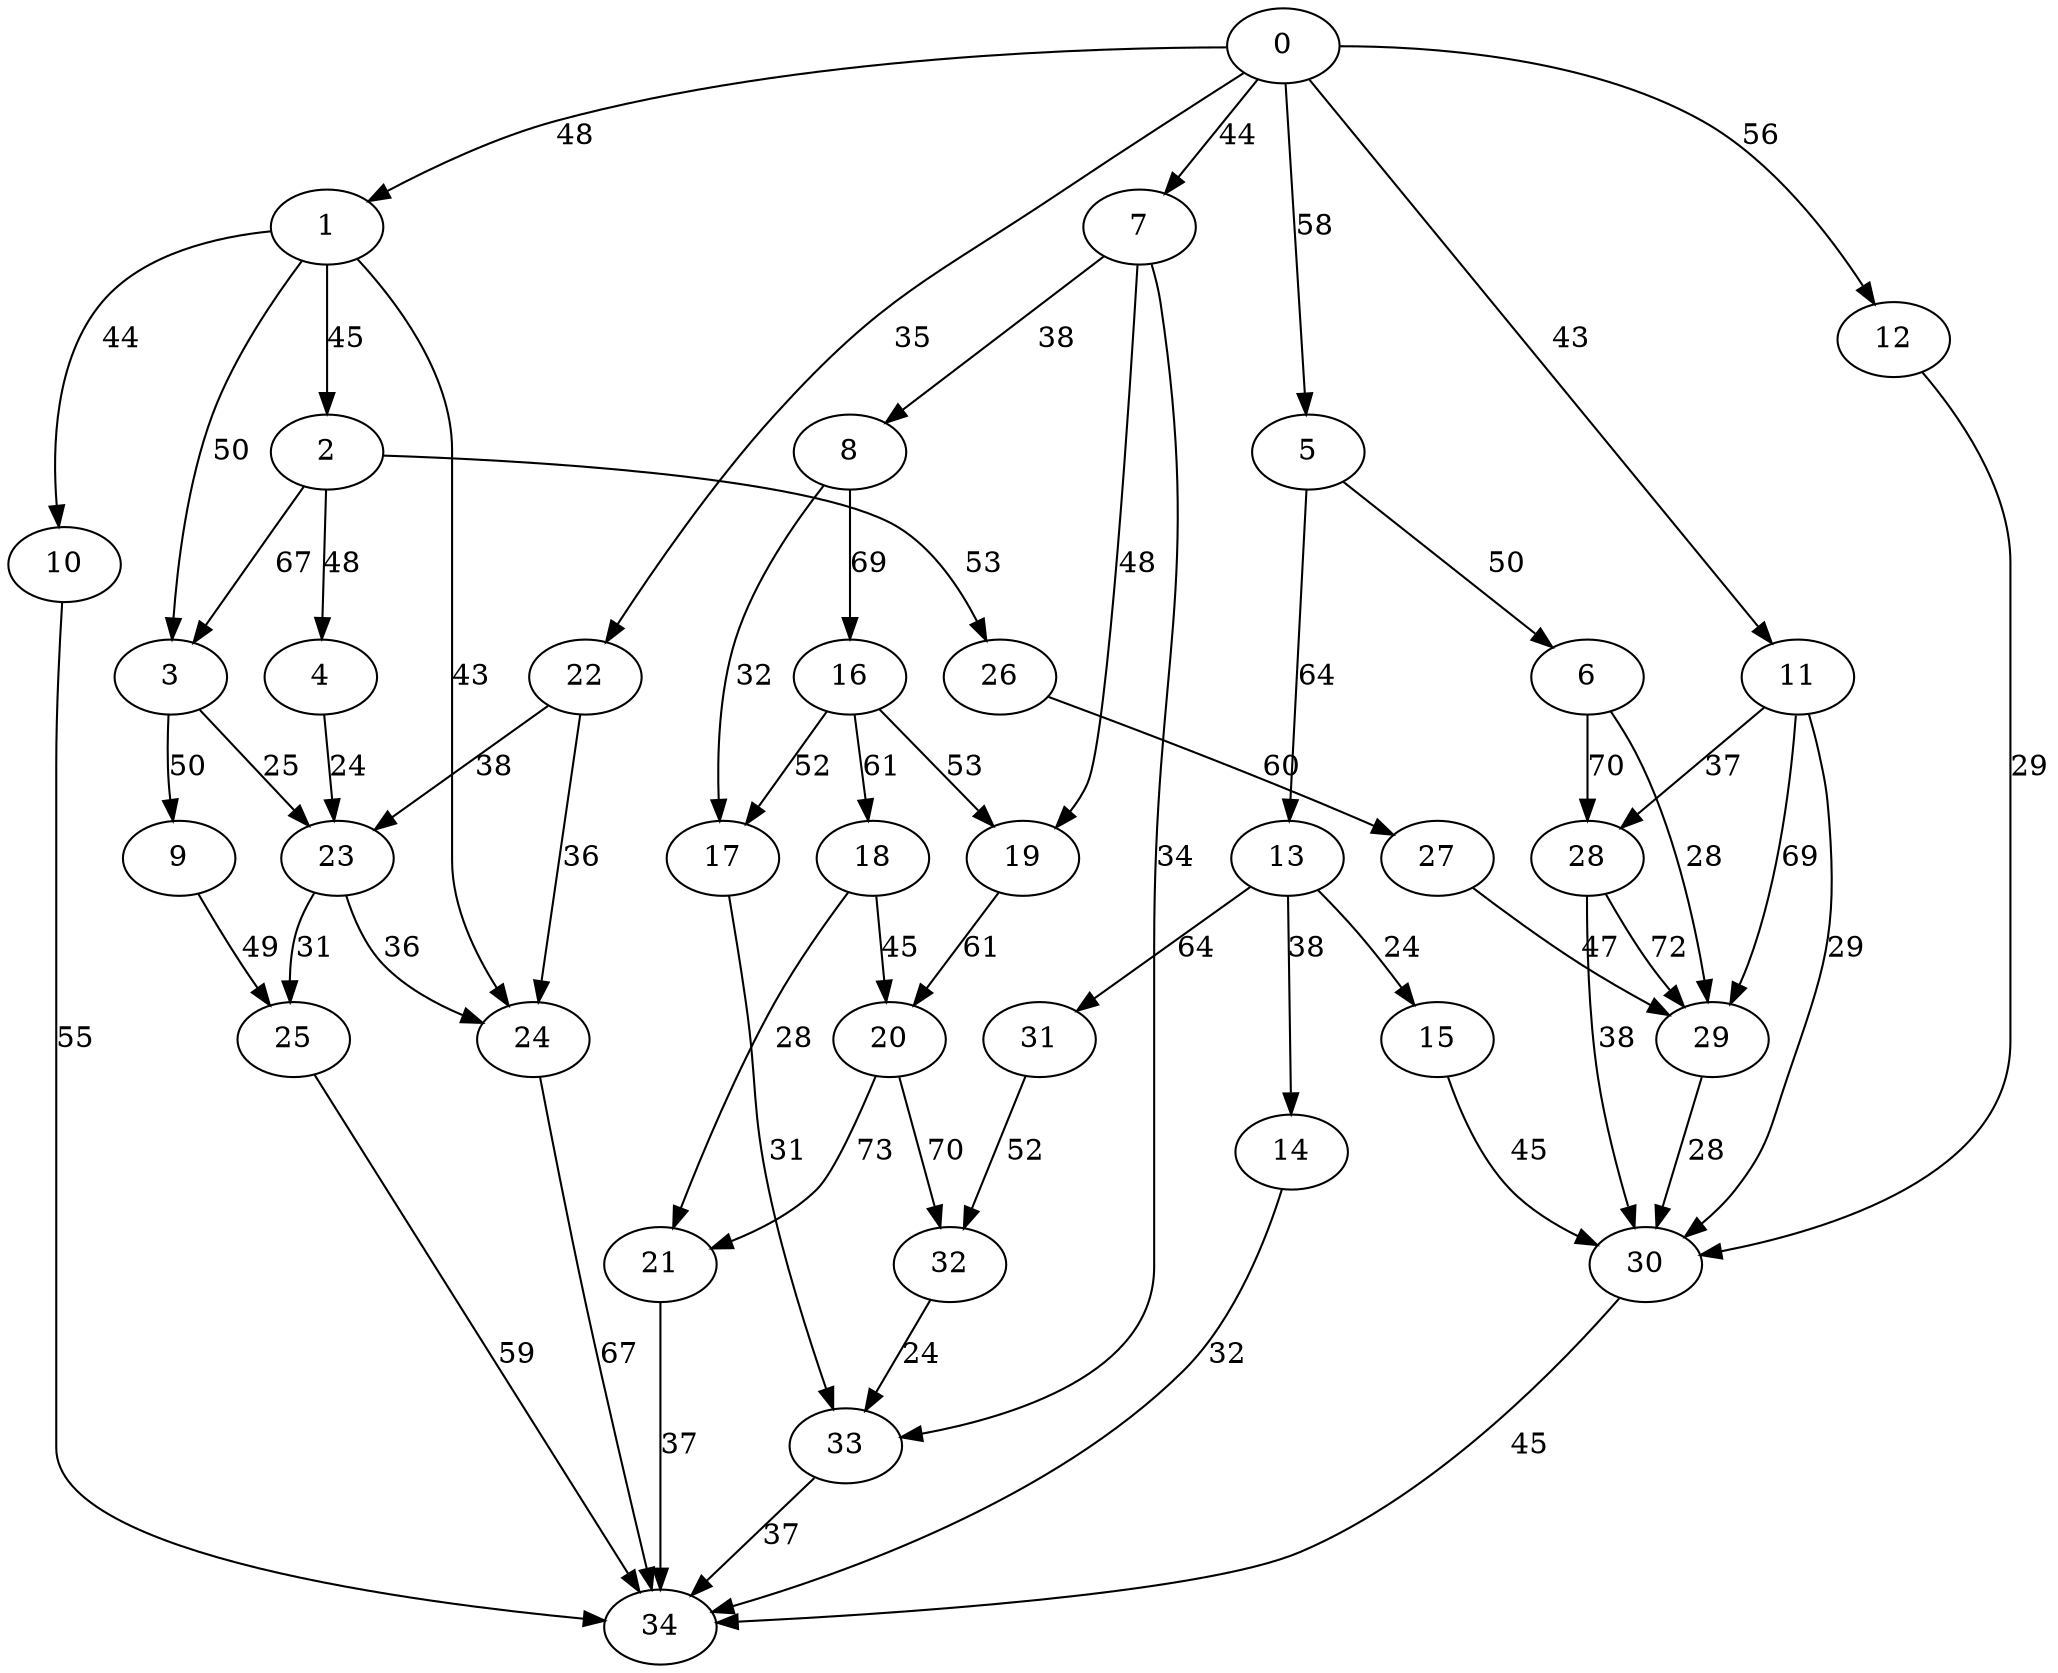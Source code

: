 digraph t40p3r7_16 {
0 -> 1 [ label = 48 ];
0 -> 5 [ label = 58 ];
0 -> 7 [ label = 44 ];
0 -> 11 [ label = 43 ];
0 -> 12 [ label = 56 ];
0 -> 22 [ label = 35 ];
1 -> 2 [ label = 45 ];
1 -> 3 [ label = 50 ];
1 -> 10 [ label = 44 ];
1 -> 24 [ label = 43 ];
2 -> 3 [ label = 67 ];
2 -> 4 [ label = 48 ];
2 -> 26 [ label = 53 ];
3 -> 9 [ label = 50 ];
3 -> 23 [ label = 25 ];
4 -> 23 [ label = 24 ];
5 -> 6 [ label = 50 ];
5 -> 13 [ label = 64 ];
6 -> 28 [ label = 70 ];
6 -> 29 [ label = 28 ];
7 -> 8 [ label = 38 ];
7 -> 19 [ label = 48 ];
7 -> 33 [ label = 34 ];
8 -> 16 [ label = 69 ];
8 -> 17 [ label = 32 ];
9 -> 25 [ label = 49 ];
10 -> 34 [ label = 55 ];
11 -> 28 [ label = 37 ];
11 -> 29 [ label = 69 ];
11 -> 30 [ label = 29 ];
12 -> 30 [ label = 29 ];
13 -> 14 [ label = 38 ];
13 -> 15 [ label = 24 ];
13 -> 31 [ label = 64 ];
14 -> 34 [ label = 32 ];
15 -> 30 [ label = 45 ];
16 -> 17 [ label = 52 ];
16 -> 18 [ label = 61 ];
16 -> 19 [ label = 53 ];
17 -> 33 [ label = 31 ];
18 -> 20 [ label = 45 ];
18 -> 21 [ label = 28 ];
19 -> 20 [ label = 61 ];
20 -> 21 [ label = 73 ];
20 -> 32 [ label = 70 ];
21 -> 34 [ label = 37 ];
22 -> 23 [ label = 38 ];
22 -> 24 [ label = 36 ];
23 -> 24 [ label = 36 ];
23 -> 25 [ label = 31 ];
24 -> 34 [ label = 67 ];
25 -> 34 [ label = 59 ];
26 -> 27 [ label = 60 ];
27 -> 29 [ label = 47 ];
28 -> 29 [ label = 72 ];
28 -> 30 [ label = 38 ];
29 -> 30 [ label = 28 ];
30 -> 34 [ label = 45 ];
31 -> 32 [ label = 52 ];
32 -> 33 [ label = 24 ];
33 -> 34 [ label = 37 ];
 }

